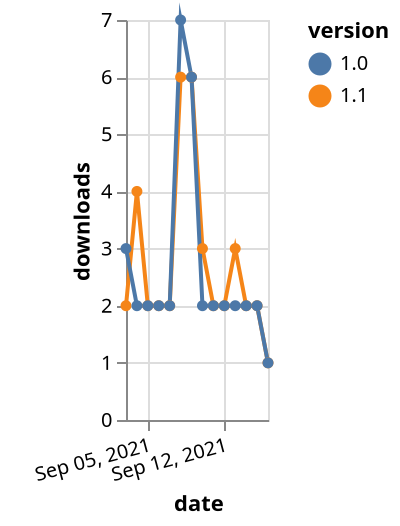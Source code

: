 {"$schema": "https://vega.github.io/schema/vega-lite/v5.json", "description": "A simple bar chart with embedded data.", "data": {"values": [{"date": "2021-09-03", "total": 3496, "delta": 2, "version": "1.1"}, {"date": "2021-09-04", "total": 3500, "delta": 4, "version": "1.1"}, {"date": "2021-09-05", "total": 3502, "delta": 2, "version": "1.1"}, {"date": "2021-09-06", "total": 3504, "delta": 2, "version": "1.1"}, {"date": "2021-09-07", "total": 3506, "delta": 2, "version": "1.1"}, {"date": "2021-09-08", "total": 3512, "delta": 6, "version": "1.1"}, {"date": "2021-09-09", "total": 3518, "delta": 6, "version": "1.1"}, {"date": "2021-09-10", "total": 3521, "delta": 3, "version": "1.1"}, {"date": "2021-09-11", "total": 3523, "delta": 2, "version": "1.1"}, {"date": "2021-09-12", "total": 3525, "delta": 2, "version": "1.1"}, {"date": "2021-09-13", "total": 3528, "delta": 3, "version": "1.1"}, {"date": "2021-09-14", "total": 3530, "delta": 2, "version": "1.1"}, {"date": "2021-09-15", "total": 3532, "delta": 2, "version": "1.1"}, {"date": "2021-09-16", "total": 3533, "delta": 1, "version": "1.1"}, {"date": "2021-09-03", "total": 3742, "delta": 3, "version": "1.0"}, {"date": "2021-09-04", "total": 3744, "delta": 2, "version": "1.0"}, {"date": "2021-09-05", "total": 3746, "delta": 2, "version": "1.0"}, {"date": "2021-09-06", "total": 3748, "delta": 2, "version": "1.0"}, {"date": "2021-09-07", "total": 3750, "delta": 2, "version": "1.0"}, {"date": "2021-09-08", "total": 3757, "delta": 7, "version": "1.0"}, {"date": "2021-09-09", "total": 3763, "delta": 6, "version": "1.0"}, {"date": "2021-09-10", "total": 3765, "delta": 2, "version": "1.0"}, {"date": "2021-09-11", "total": 3767, "delta": 2, "version": "1.0"}, {"date": "2021-09-12", "total": 3769, "delta": 2, "version": "1.0"}, {"date": "2021-09-13", "total": 3771, "delta": 2, "version": "1.0"}, {"date": "2021-09-14", "total": 3773, "delta": 2, "version": "1.0"}, {"date": "2021-09-15", "total": 3775, "delta": 2, "version": "1.0"}, {"date": "2021-09-16", "total": 3776, "delta": 1, "version": "1.0"}]}, "width": "container", "mark": {"type": "line", "point": {"filled": true}}, "encoding": {"x": {"field": "date", "type": "temporal", "timeUnit": "yearmonthdate", "title": "date", "axis": {"labelAngle": -15}}, "y": {"field": "delta", "type": "quantitative", "title": "downloads"}, "color": {"field": "version", "type": "nominal"}, "tooltip": {"field": "delta"}}}